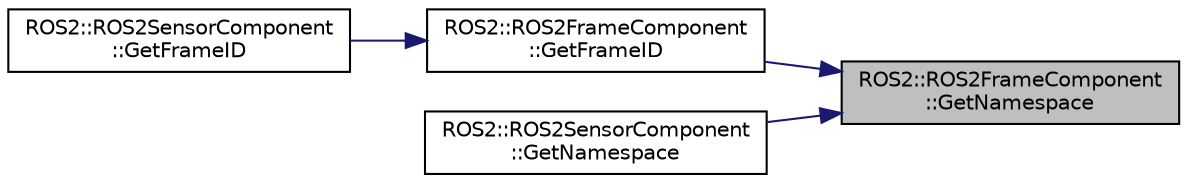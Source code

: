 digraph "ROS2::ROS2FrameComponent::GetNamespace"
{
 // LATEX_PDF_SIZE
  edge [fontname="Helvetica",fontsize="10",labelfontname="Helvetica",labelfontsize="10"];
  node [fontname="Helvetica",fontsize="10",shape=record];
  rankdir="RL";
  Node1 [label="ROS2::ROS2FrameComponent\l::GetNamespace",height=0.2,width=0.4,color="black", fillcolor="grey75", style="filled", fontcolor="black",tooltip=" "];
  Node1 -> Node2 [dir="back",color="midnightblue",fontsize="10",style="solid",fontname="Helvetica"];
  Node2 [label="ROS2::ROS2FrameComponent\l::GetFrameID",height=0.2,width=0.4,color="black", fillcolor="white", style="filled",URL="$class_r_o_s2_1_1_r_o_s2_frame_component.html#a634aa142324096228faccd6eb023d14c",tooltip=" "];
  Node2 -> Node3 [dir="back",color="midnightblue",fontsize="10",style="solid",fontname="Helvetica"];
  Node3 [label="ROS2::ROS2SensorComponent\l::GetFrameID",height=0.2,width=0.4,color="black", fillcolor="white", style="filled",URL="$class_r_o_s2_1_1_r_o_s2_sensor_component.html#a989cb6379ebb4a9ad9e28c08b5426eea",tooltip="Already includes namespace."];
  Node1 -> Node4 [dir="back",color="midnightblue",fontsize="10",style="solid",fontname="Helvetica"];
  Node4 [label="ROS2::ROS2SensorComponent\l::GetNamespace",height=0.2,width=0.4,color="black", fillcolor="white", style="filled",URL="$class_r_o_s2_1_1_r_o_s2_sensor_component.html#a452f044dfb869774f0610cac89946ff7",tooltip="Get a complete namespace for this sensor topics and frame ids."];
}
